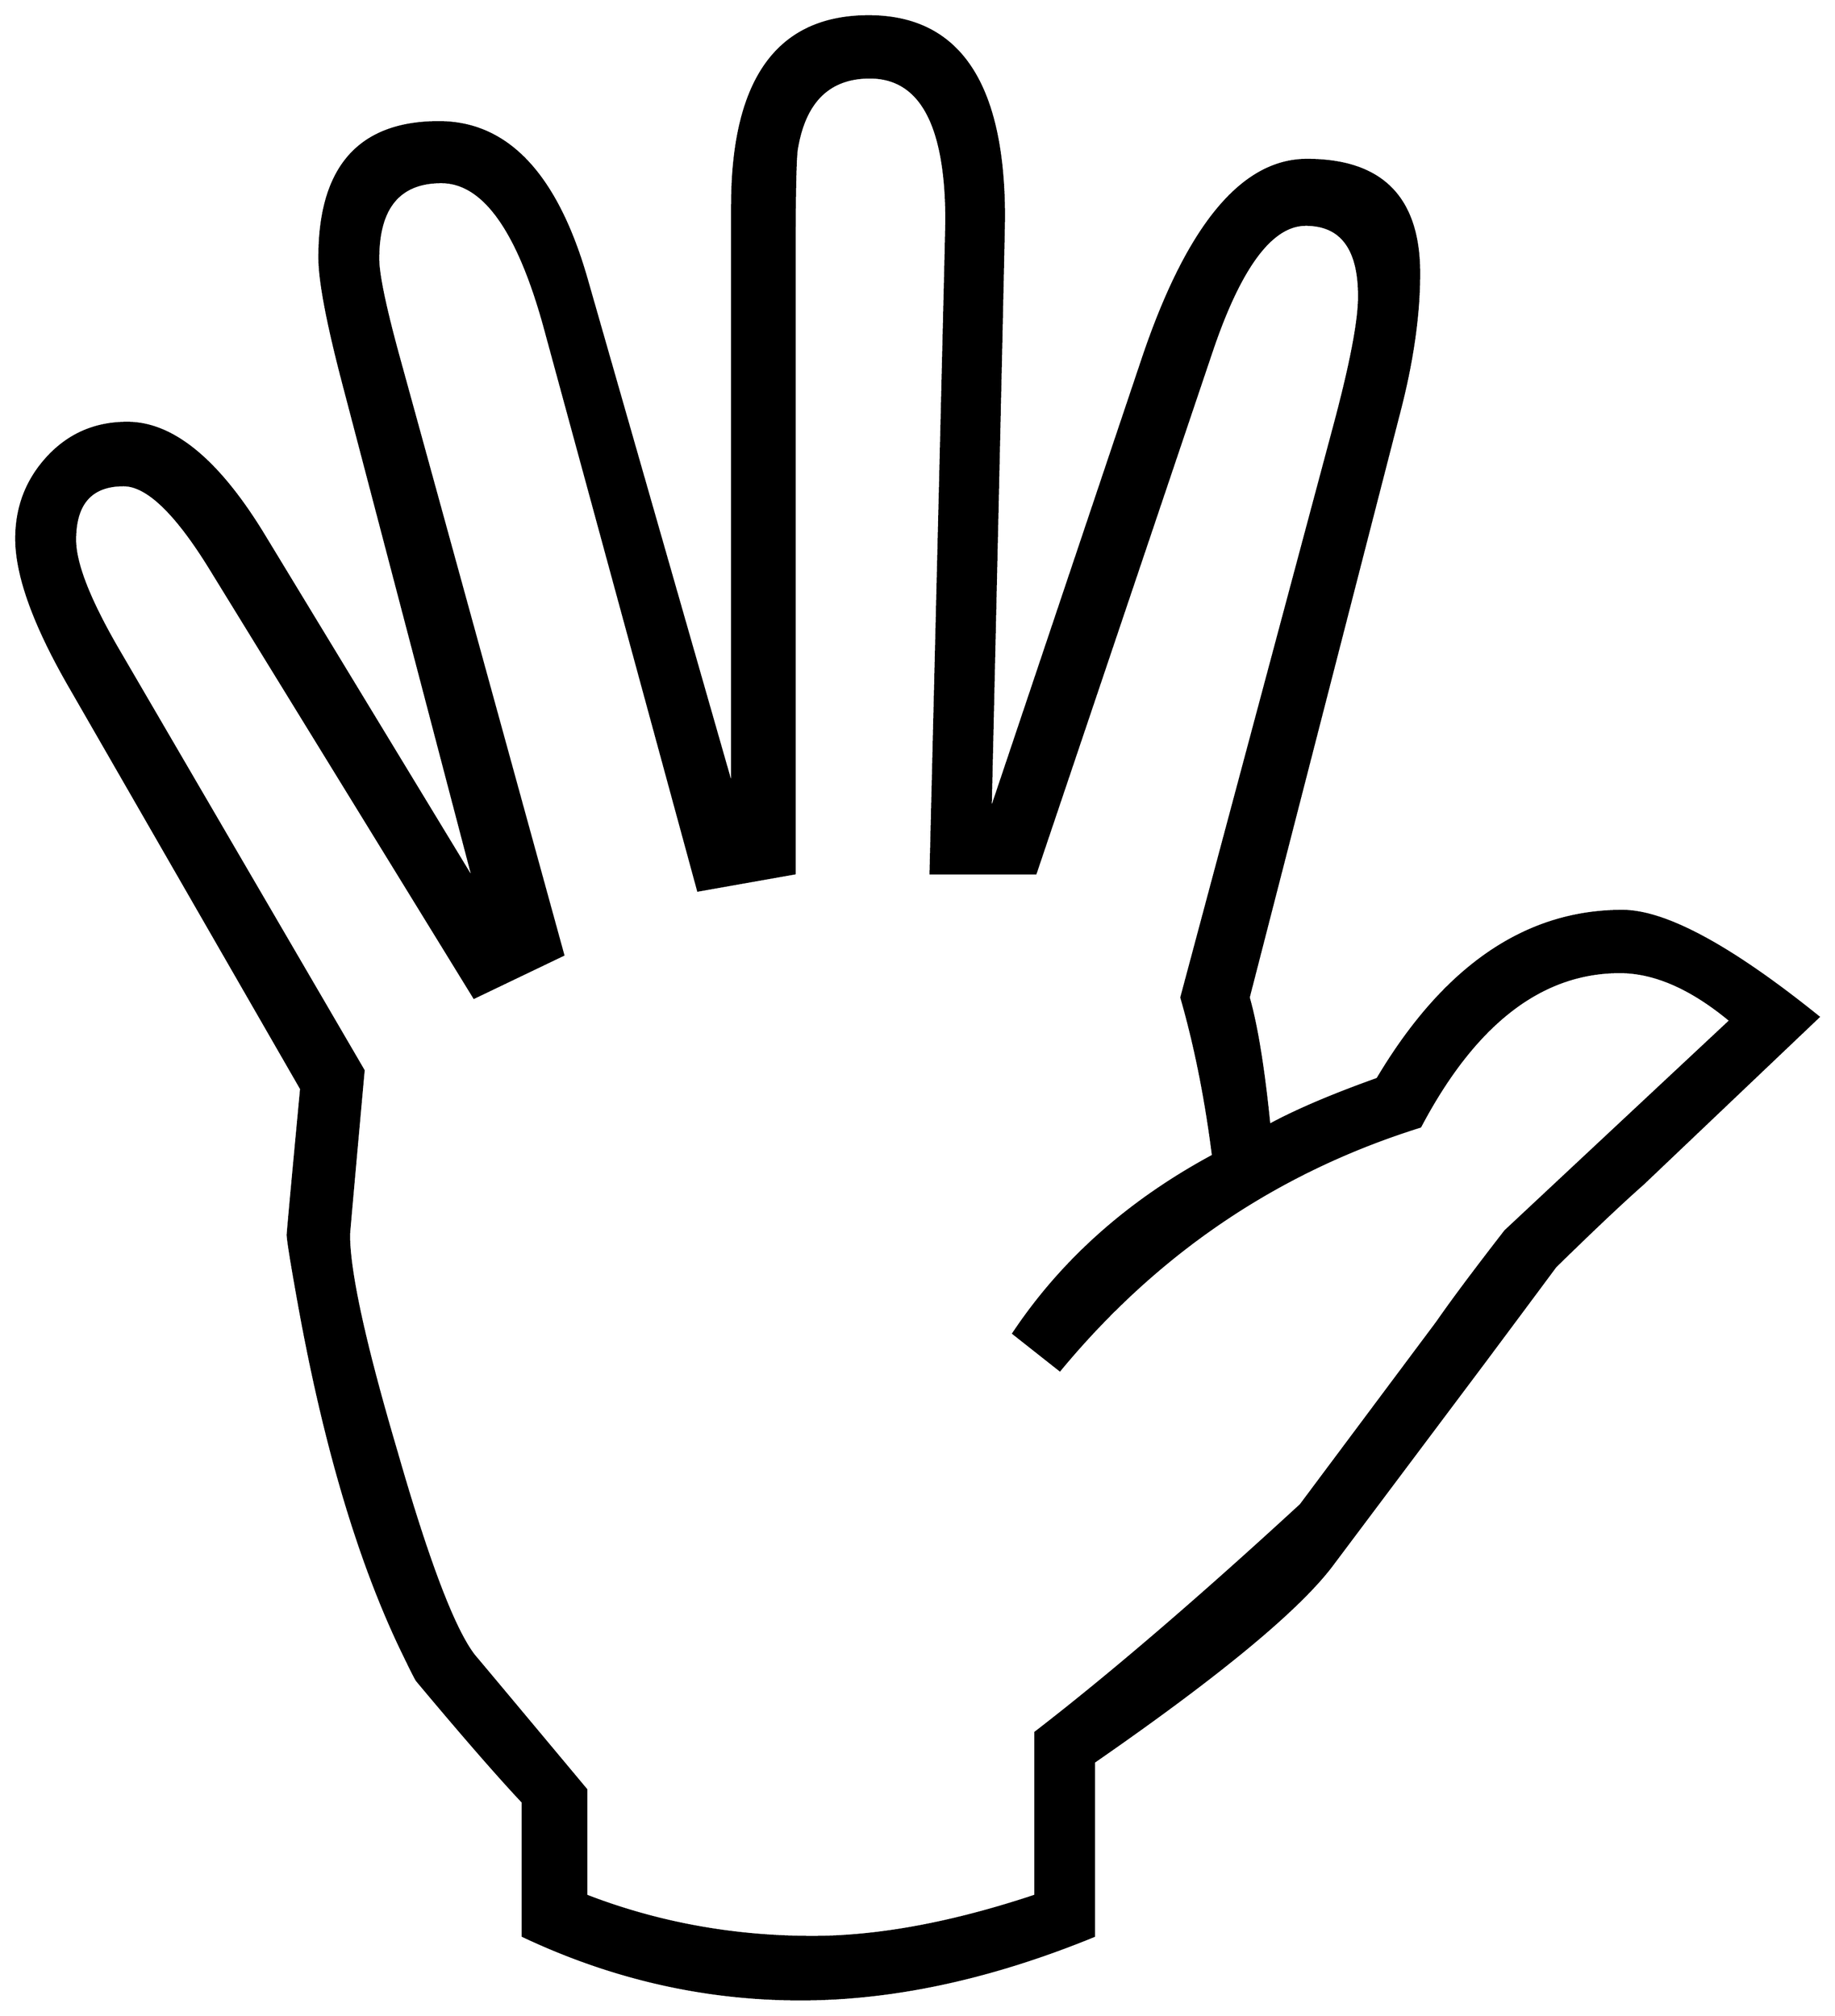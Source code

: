 


\begin{tikzpicture}[y=0.80pt, x=0.80pt, yscale=-1.0, xscale=1.0, inner sep=0pt, outer sep=0pt]
\begin{scope}[shift={(100.0,1913.0)},nonzero rule]
  \path[draw=.,fill=.,line width=1.600pt] (1652.0,-782.0) --
    (1508.0,-645.0) .. controls (1491.333,-630.333) and
    (1467.333,-607.667) .. (1436.0,-577.0) .. controls
    (1422.667,-559.0) and (1402.333,-531.667) .. (1375.0,-495.0) --
    (1252.0,-331.0) .. controls (1224.0,-294.333) and
    (1159.0,-240.667) .. (1057.0,-170.0) -- (1057.0,-27.0) ..
    controls (972.333,7.667) and (892.0,25.0) .. (816.0,25.0) ..
    controls (737.333,25.0) and (661.333,7.667) .. (588.0,-27.0) --
    (588.0,-137.0) .. controls (567.333,-159.0) and (538.333,-192.333)
    .. (501.0,-237.0) .. controls (499.667,-239.0) and
    (495.0,-248.333) .. (487.0,-265.0) .. controls (452.333,-338.333)
    and (424.667,-432.333) .. (404.0,-547.0) .. controls
    (398.0,-580.333) and (395.0,-599.0) .. (395.0,-603.0) ..
    controls (395.0,-605.0) and (398.667,-645.0) .. (406.0,-723.0)
    -- (215.0,-1055.0) .. controls (186.333,-1105.0) and
    (172.0,-1145.0) .. (172.0,-1175.0) .. controls
    (172.0,-1201.0) and (180.667,-1223.333) .. (198.0,-1242.0) ..
    controls (215.333,-1260.667) and (237.0,-1270.0) ..
    (263.0,-1270.0) .. controls (300.333,-1270.0) and
    (337.667,-1239.333) .. (375.0,-1178.0) -- (548.0,-893.0) --
    (441.0,-1301.0) .. controls (427.667,-1351.667) and
    (421.0,-1386.667) .. (421.0,-1406.0) .. controls
    (421.0,-1480.0) and (453.667,-1517.0) .. (519.0,-1517.0) ..
    controls (575.0,-1517.0) and (615.333,-1474.333) ..
    (640.0,-1389.0) -- (760.0,-970.0) -- (760.0,-1448.0) ..
    controls (760.0,-1552.0) and (797.333,-1604.0) ..
    (872.0,-1604.0) .. controls (946.0,-1604.0) and
    (983.0,-1549.0) .. (983.0,-1439.0) .. controls
    (983.0,-1432.333) and (979.333,-1269.333) .. (972.0,-950.0) --
    (1097.0,-1322.0) .. controls (1133.667,-1431.333) and
    (1178.667,-1486.0) .. (1232.0,-1486.0) .. controls
    (1293.333,-1486.0) and (1324.0,-1455.0) .. (1324.0,-1393.0) ..
    controls (1324.0,-1359.0) and (1318.667,-1321.333) ..
    (1308.0,-1280.0) -- (1184.0,-798.0) .. controls
    (1190.667,-774.667) and (1196.333,-739.667) .. (1201.0,-693.0) ..
    controls (1223.0,-705.0) and (1252.667,-717.667) ..
    (1290.0,-731.0) .. controls (1344.667,-823.0) and
    (1411.667,-869.0) .. (1491.0,-869.0) .. controls
    (1526.333,-869.0) and (1580.0,-840.0) .. (1652.0,-782.0) --
    cycle(1580.0,-779.0) .. controls (1548.0,-805.667) and
    (1517.667,-819.0) .. (1489.0,-819.0) .. controls
    (1424.333,-819.0) and (1369.667,-776.667) .. (1325.0,-692.0) ..
    controls (1207.667,-655.333) and (1109.0,-588.667) ..
    (1029.0,-492.0) -- (991.0,-522.0) .. controls
    (1031.0,-582.0) and (1085.667,-630.667) .. (1155.0,-668.0) ..
    controls (1149.0,-715.333) and (1140.333,-758.667) ..
    (1129.0,-798.0) -- (1255.0,-1269.0) .. controls
    (1268.333,-1319.0) and (1275.0,-1354.0) .. (1275.0,-1374.0) ..
    controls (1275.0,-1413.333) and (1260.333,-1433.0) ..
    (1231.0,-1433.0) .. controls (1203.0,-1433.0) and
    (1177.333,-1398.667) .. (1154.0,-1330.0) -- (1009.0,-900.0) --
    (923.0,-900.0) .. controls (931.667,-1254.667) and
    (936.0,-1433.333) .. (936.0,-1436.0) .. controls
    (936.0,-1514.667) and (915.0,-1554.0) .. (873.0,-1554.0) ..
    controls (839.667,-1554.0) and (819.667,-1534.667) ..
    (813.0,-1496.0) .. controls (811.667,-1490.0) and
    (811.0,-1458.0) .. (811.0,-1400.0) -- (811.0,-900.0) --
    (732.0,-886.0) -- (607.0,-1345.0) .. controls
    (585.0,-1427.0) and (556.333,-1468.0) .. (521.0,-1468.0) ..
    controls (486.333,-1468.0) and (469.0,-1447.0) ..
    (469.0,-1405.0) .. controls (469.0,-1391.667) and
    (475.0,-1363.333) .. (487.0,-1320.0) -- (621.0,-833.0) --
    (548.0,-798.0) -- (331.0,-1151.0) .. controls
    (303.0,-1196.333) and (279.333,-1219.0) .. (260.0,-1219.0) ..
    controls (233.333,-1219.0) and (220.0,-1204.0) ..
    (220.0,-1174.0) .. controls (220.0,-1154.0) and
    (232.333,-1123.0) .. (257.0,-1081.0) -- (457.0,-738.0) ..
    controls (449.0,-649.333) and (445.0,-604.333) .. (445.0,-603.0)
    .. controls (445.0,-572.333) and (458.0,-513.0) ..
    (484.0,-425.0) .. controls (510.0,-334.333) and (531.333,-278.333)
    .. (548.0,-257.0) .. controls (548.667,-256.333) and
    (579.333,-219.667) .. (640.0,-147.0) -- (640.0,-60.0) ..
    controls (698.667,-37.333) and (760.667,-26.0) .. (826.0,-26.0) ..
    controls (880.0,-26.0) and (941.0,-37.333) .. (1009.0,-60.0)
    -- (1009.0,-194.0) .. controls (1070.333,-241.333) and
    (1143.0,-303.667) .. (1227.0,-381.0) -- (1339.0,-531.0) ..
    controls (1351.0,-548.333) and (1369.667,-573.333) ..
    (1395.0,-606.0) .. controls (1395.0,-606.0) and
    (1415.667,-625.333) .. (1457.0,-664.0) -- (1580.0,-779.0) --
    cycle;
\end{scope}

\end{tikzpicture}

